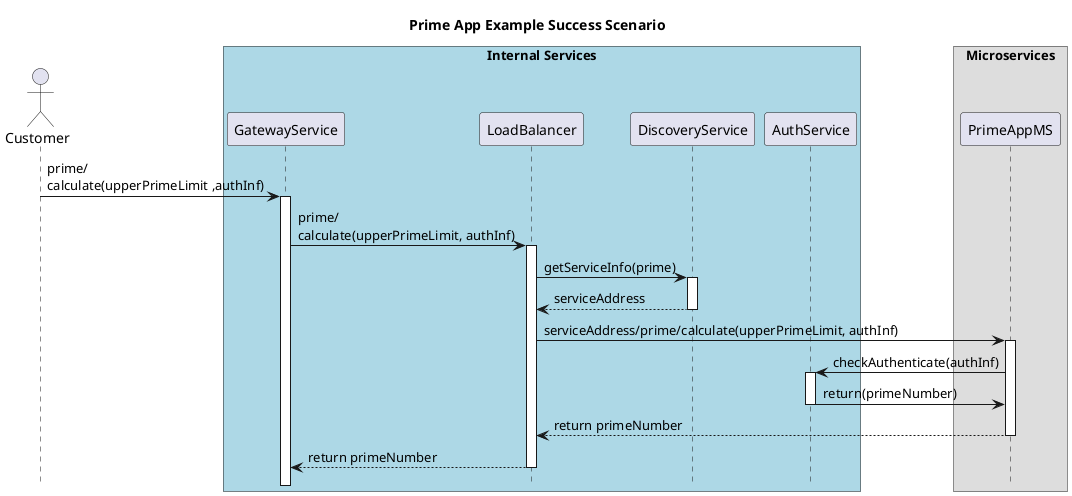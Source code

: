 @startuml PrimeAppScenario
!pragma teoz true

title "Prime App Example Success Scenario"

hide footbox
actor Customer


box "Internal Services" #LightBlue
participant GatewayService
participant LoadBalancer
participant DiscoveryService
participant AuthService
end box

box "Microservices"
participant PrimeAppMS
end box

Customer -> GatewayService ++ : prime/\ncalculate(upperPrimeLimit ,authInf)
GatewayService -> LoadBalancer ++ : prime/\ncalculate(upperPrimeLimit, authInf)
LoadBalancer -> DiscoveryService ++ : getServiceInfo(prime)
return serviceAddress 
LoadBalancer -> PrimeAppMS ++ : serviceAddress/prime/calculate(upperPrimeLimit, authInf)
PrimeAppMS -> AuthService ++ : checkAuthenticate(authInf)
AuthService -> PrimeAppMS -- : return(primeNumber)
return return primeNumber 
return return primeNumber 

@enduml